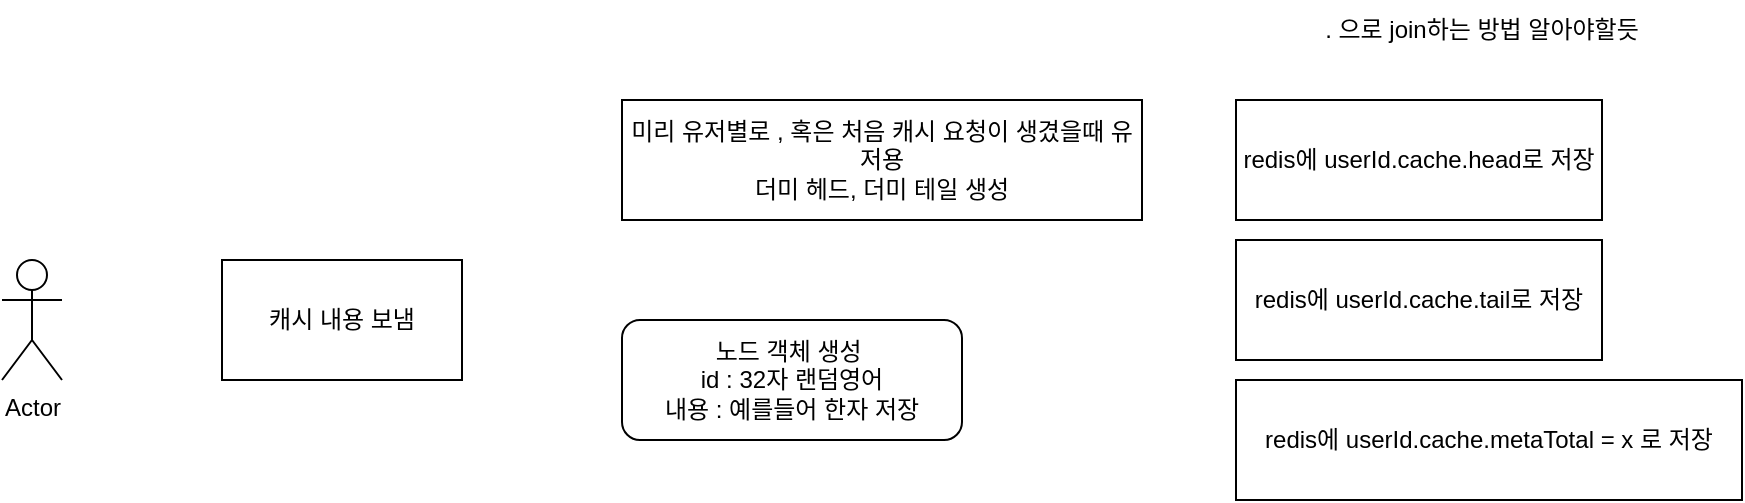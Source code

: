<mxfile version="22.1.16" type="device">
  <diagram name="페이지-1" id="Q6Tf0XIxizvbrBvvt1J9">
    <mxGraphModel dx="1180" dy="713" grid="1" gridSize="10" guides="1" tooltips="1" connect="1" arrows="1" fold="1" page="1" pageScale="1" pageWidth="827" pageHeight="1169" math="0" shadow="0">
      <root>
        <mxCell id="0" />
        <mxCell id="1" parent="0" />
        <mxCell id="3f6OS5mxGp5MfvumKRQ8-1" value="Actor" style="shape=umlActor;verticalLabelPosition=bottom;verticalAlign=top;html=1;outlineConnect=0;" vertex="1" parent="1">
          <mxGeometry x="90" y="160" width="30" height="60" as="geometry" />
        </mxCell>
        <mxCell id="3f6OS5mxGp5MfvumKRQ8-2" value="캐시 내용 보냄" style="rounded=0;whiteSpace=wrap;html=1;" vertex="1" parent="1">
          <mxGeometry x="200" y="160" width="120" height="60" as="geometry" />
        </mxCell>
        <mxCell id="3f6OS5mxGp5MfvumKRQ8-3" value="노드 객체 생성&amp;nbsp;&lt;br&gt;id : 32자 랜덤영어&lt;br&gt;내용 : 예를들어 한자 저장" style="rounded=1;whiteSpace=wrap;html=1;" vertex="1" parent="1">
          <mxGeometry x="400" y="190" width="170" height="60" as="geometry" />
        </mxCell>
        <mxCell id="3f6OS5mxGp5MfvumKRQ8-4" value="미리 유저별로 , 혹은 처음 캐시 요청이 생겼을때 유저용 &lt;br&gt;더미 헤드, 더미 테일 생성" style="rounded=0;whiteSpace=wrap;html=1;" vertex="1" parent="1">
          <mxGeometry x="400" y="80" width="260" height="60" as="geometry" />
        </mxCell>
        <mxCell id="3f6OS5mxGp5MfvumKRQ8-5" value="redis에 userId.cache.head로 저장" style="rounded=0;whiteSpace=wrap;html=1;" vertex="1" parent="1">
          <mxGeometry x="707" y="80" width="183" height="60" as="geometry" />
        </mxCell>
        <mxCell id="3f6OS5mxGp5MfvumKRQ8-6" value=". 으로 join하는 방법 알아야할듯" style="text;html=1;strokeColor=none;fillColor=none;align=center;verticalAlign=middle;whiteSpace=wrap;rounded=0;" vertex="1" parent="1">
          <mxGeometry x="750" y="30" width="160" height="30" as="geometry" />
        </mxCell>
        <mxCell id="3f6OS5mxGp5MfvumKRQ8-8" value="redis에 userId.cache.tail로 저장" style="rounded=0;whiteSpace=wrap;html=1;" vertex="1" parent="1">
          <mxGeometry x="707" y="150" width="183" height="60" as="geometry" />
        </mxCell>
        <mxCell id="3f6OS5mxGp5MfvumKRQ8-9" value="redis에 userId.cache.metaTotal = x 로 저장" style="rounded=0;whiteSpace=wrap;html=1;" vertex="1" parent="1">
          <mxGeometry x="707" y="220" width="253" height="60" as="geometry" />
        </mxCell>
      </root>
    </mxGraphModel>
  </diagram>
</mxfile>
